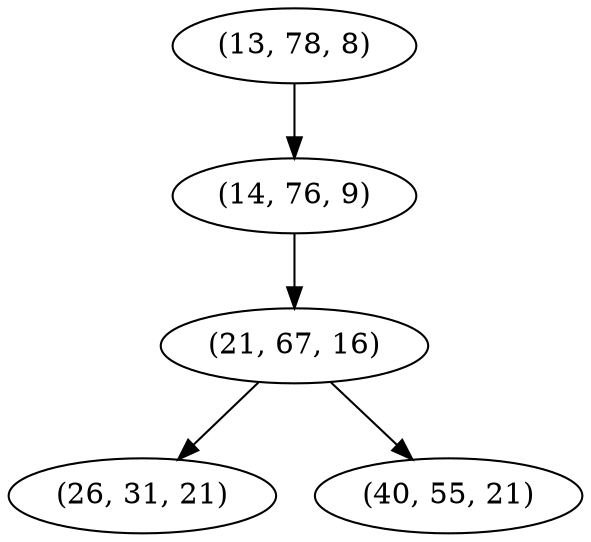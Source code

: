 digraph tree {
    "(13, 78, 8)";
    "(14, 76, 9)";
    "(21, 67, 16)";
    "(26, 31, 21)";
    "(40, 55, 21)";
    "(13, 78, 8)" -> "(14, 76, 9)";
    "(14, 76, 9)" -> "(21, 67, 16)";
    "(21, 67, 16)" -> "(26, 31, 21)";
    "(21, 67, 16)" -> "(40, 55, 21)";
}
